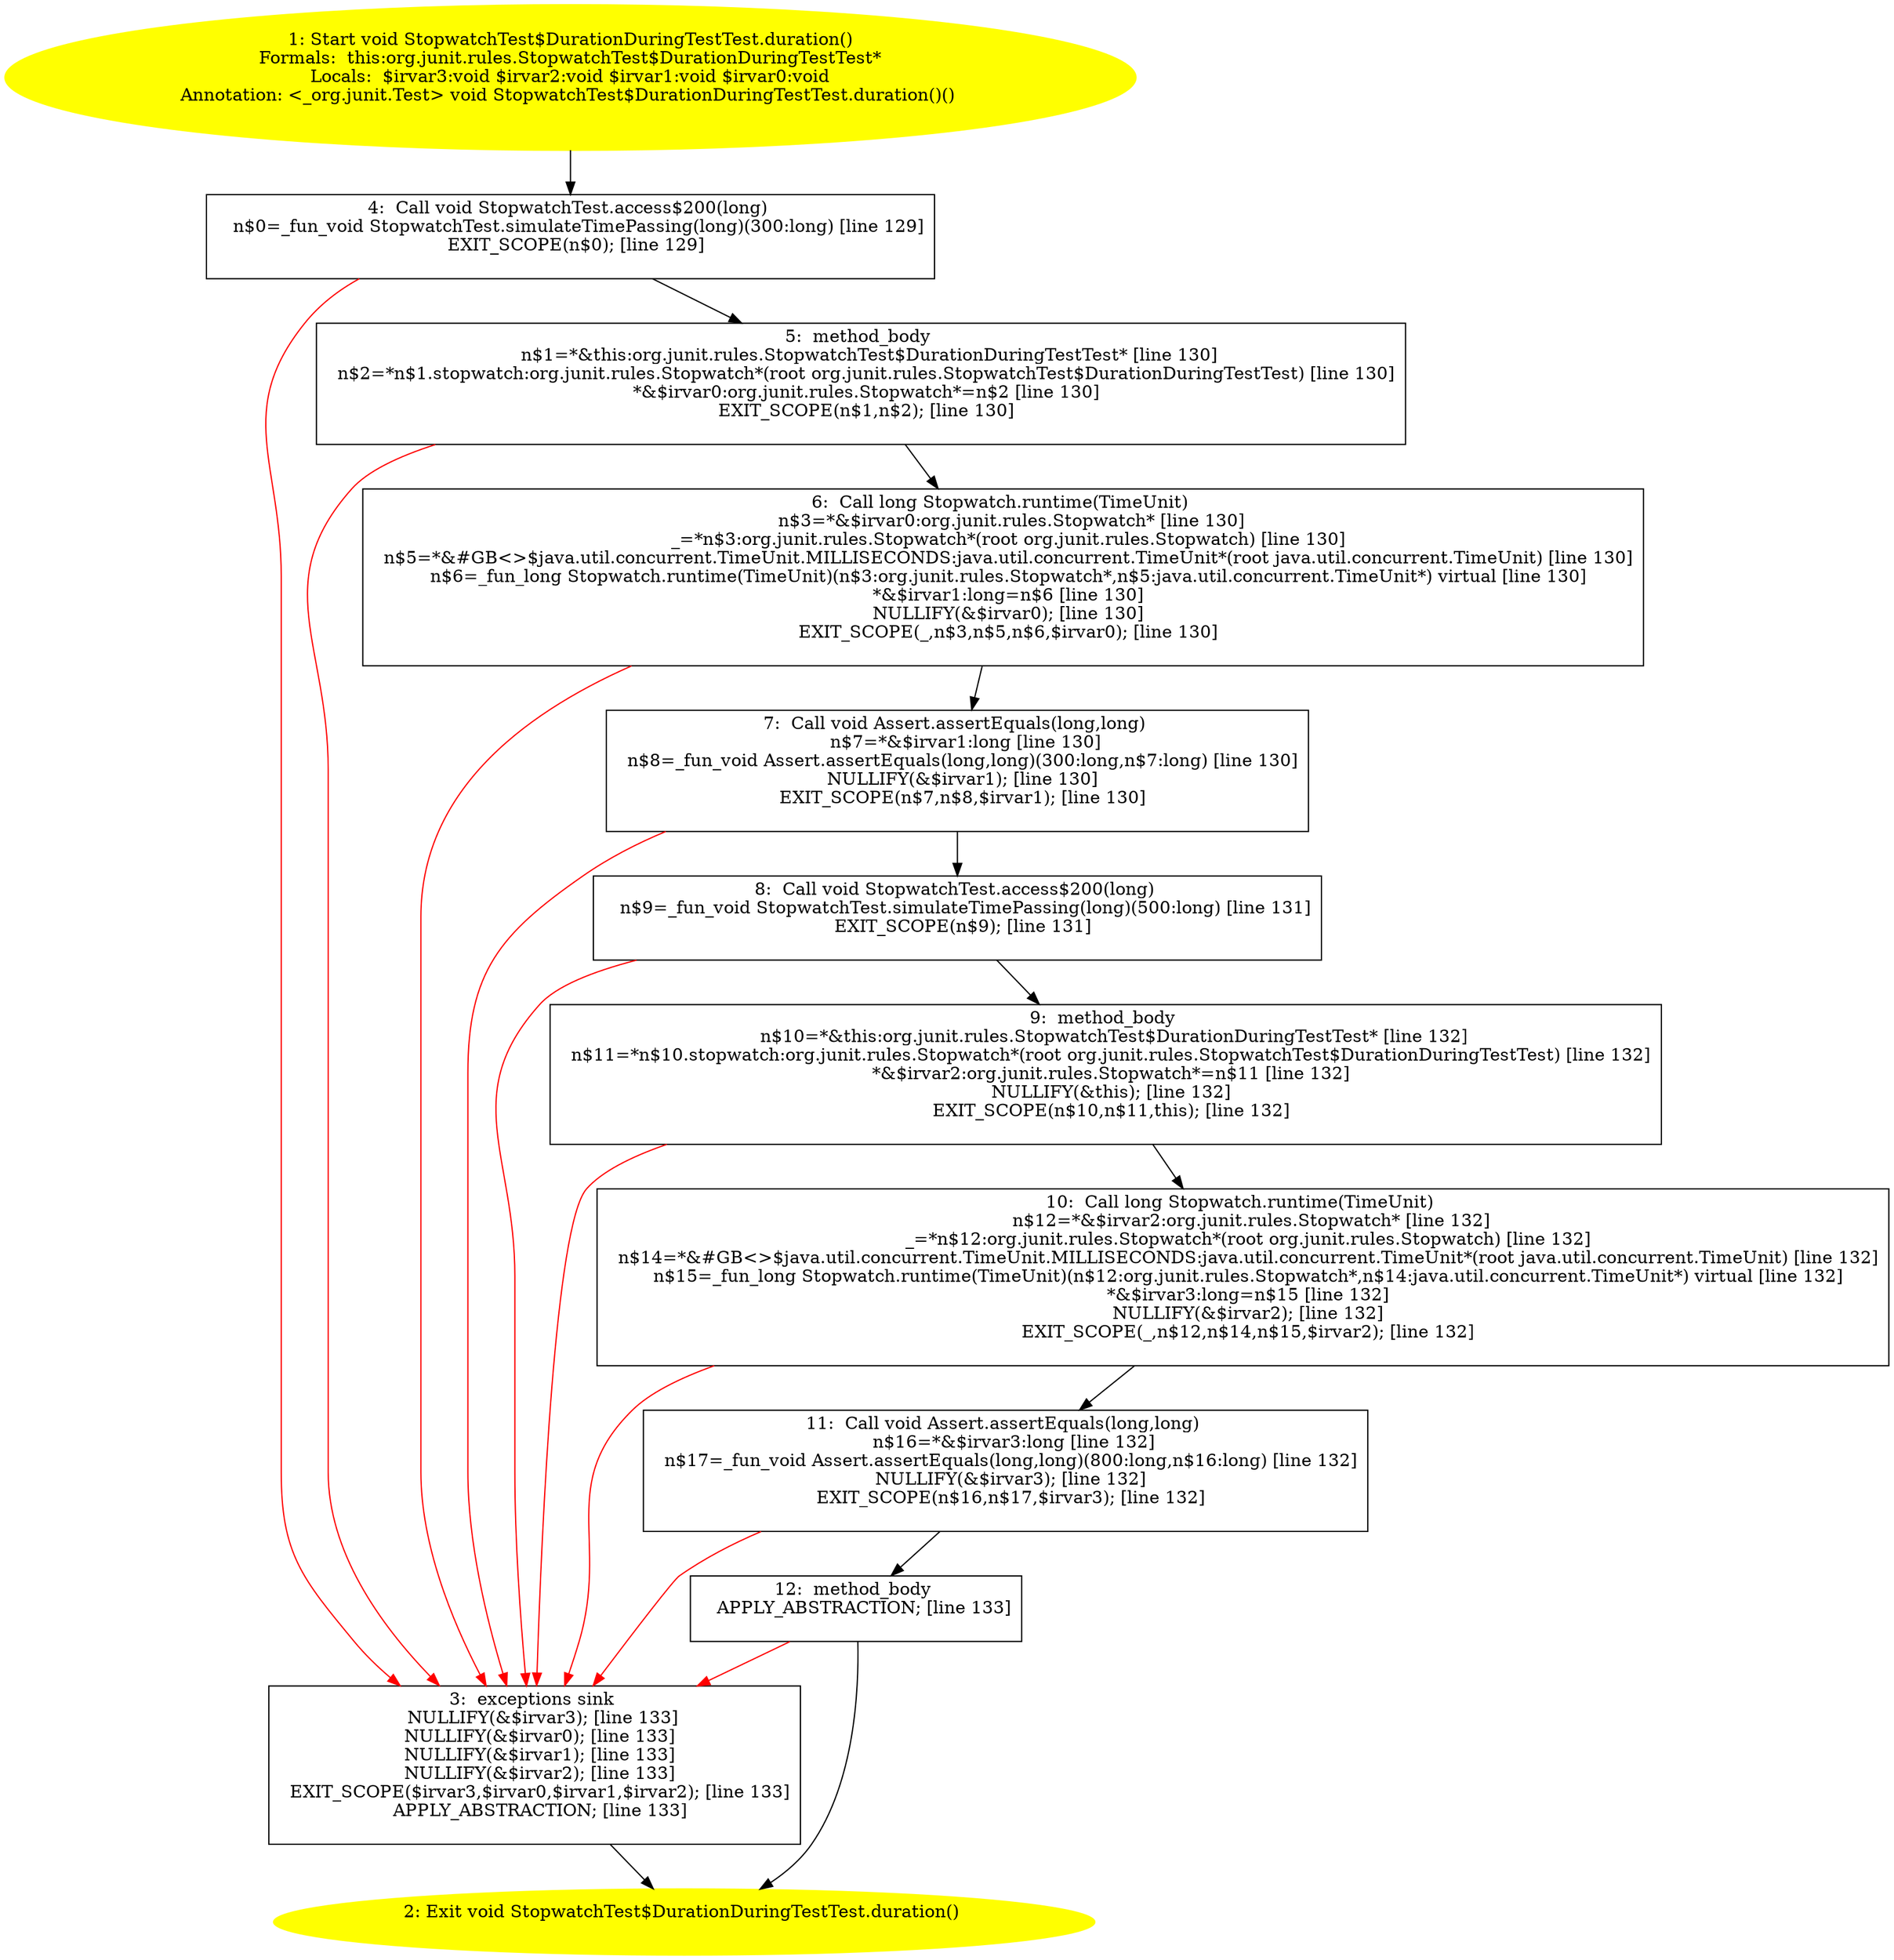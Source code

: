 /* @generated */
digraph cfg {
"org.junit.rules.StopwatchTest$DurationDuringTestTest.duration():void.07fa67c126b5fffdbc01d3941c60e129_1" [label="1: Start void StopwatchTest$DurationDuringTestTest.duration()\nFormals:  this:org.junit.rules.StopwatchTest$DurationDuringTestTest*\nLocals:  $irvar3:void $irvar2:void $irvar1:void $irvar0:void\nAnnotation: <_org.junit.Test> void StopwatchTest$DurationDuringTestTest.duration()() \n  " color=yellow style=filled]
	

	 "org.junit.rules.StopwatchTest$DurationDuringTestTest.duration():void.07fa67c126b5fffdbc01d3941c60e129_1" -> "org.junit.rules.StopwatchTest$DurationDuringTestTest.duration():void.07fa67c126b5fffdbc01d3941c60e129_4" ;
"org.junit.rules.StopwatchTest$DurationDuringTestTest.duration():void.07fa67c126b5fffdbc01d3941c60e129_2" [label="2: Exit void StopwatchTest$DurationDuringTestTest.duration() \n  " color=yellow style=filled]
	

"org.junit.rules.StopwatchTest$DurationDuringTestTest.duration():void.07fa67c126b5fffdbc01d3941c60e129_3" [label="3:  exceptions sink \n   NULLIFY(&$irvar3); [line 133]\n  NULLIFY(&$irvar0); [line 133]\n  NULLIFY(&$irvar1); [line 133]\n  NULLIFY(&$irvar2); [line 133]\n  EXIT_SCOPE($irvar3,$irvar0,$irvar1,$irvar2); [line 133]\n  APPLY_ABSTRACTION; [line 133]\n " shape="box"]
	

	 "org.junit.rules.StopwatchTest$DurationDuringTestTest.duration():void.07fa67c126b5fffdbc01d3941c60e129_3" -> "org.junit.rules.StopwatchTest$DurationDuringTestTest.duration():void.07fa67c126b5fffdbc01d3941c60e129_2" ;
"org.junit.rules.StopwatchTest$DurationDuringTestTest.duration():void.07fa67c126b5fffdbc01d3941c60e129_4" [label="4:  Call void StopwatchTest.access$200(long) \n   n$0=_fun_void StopwatchTest.simulateTimePassing(long)(300:long) [line 129]\n  EXIT_SCOPE(n$0); [line 129]\n " shape="box"]
	

	 "org.junit.rules.StopwatchTest$DurationDuringTestTest.duration():void.07fa67c126b5fffdbc01d3941c60e129_4" -> "org.junit.rules.StopwatchTest$DurationDuringTestTest.duration():void.07fa67c126b5fffdbc01d3941c60e129_5" ;
	 "org.junit.rules.StopwatchTest$DurationDuringTestTest.duration():void.07fa67c126b5fffdbc01d3941c60e129_4" -> "org.junit.rules.StopwatchTest$DurationDuringTestTest.duration():void.07fa67c126b5fffdbc01d3941c60e129_3" [color="red" ];
"org.junit.rules.StopwatchTest$DurationDuringTestTest.duration():void.07fa67c126b5fffdbc01d3941c60e129_5" [label="5:  method_body \n   n$1=*&this:org.junit.rules.StopwatchTest$DurationDuringTestTest* [line 130]\n  n$2=*n$1.stopwatch:org.junit.rules.Stopwatch*(root org.junit.rules.StopwatchTest$DurationDuringTestTest) [line 130]\n  *&$irvar0:org.junit.rules.Stopwatch*=n$2 [line 130]\n  EXIT_SCOPE(n$1,n$2); [line 130]\n " shape="box"]
	

	 "org.junit.rules.StopwatchTest$DurationDuringTestTest.duration():void.07fa67c126b5fffdbc01d3941c60e129_5" -> "org.junit.rules.StopwatchTest$DurationDuringTestTest.duration():void.07fa67c126b5fffdbc01d3941c60e129_6" ;
	 "org.junit.rules.StopwatchTest$DurationDuringTestTest.duration():void.07fa67c126b5fffdbc01d3941c60e129_5" -> "org.junit.rules.StopwatchTest$DurationDuringTestTest.duration():void.07fa67c126b5fffdbc01d3941c60e129_3" [color="red" ];
"org.junit.rules.StopwatchTest$DurationDuringTestTest.duration():void.07fa67c126b5fffdbc01d3941c60e129_6" [label="6:  Call long Stopwatch.runtime(TimeUnit) \n   n$3=*&$irvar0:org.junit.rules.Stopwatch* [line 130]\n  _=*n$3:org.junit.rules.Stopwatch*(root org.junit.rules.Stopwatch) [line 130]\n  n$5=*&#GB<>$java.util.concurrent.TimeUnit.MILLISECONDS:java.util.concurrent.TimeUnit*(root java.util.concurrent.TimeUnit) [line 130]\n  n$6=_fun_long Stopwatch.runtime(TimeUnit)(n$3:org.junit.rules.Stopwatch*,n$5:java.util.concurrent.TimeUnit*) virtual [line 130]\n  *&$irvar1:long=n$6 [line 130]\n  NULLIFY(&$irvar0); [line 130]\n  EXIT_SCOPE(_,n$3,n$5,n$6,$irvar0); [line 130]\n " shape="box"]
	

	 "org.junit.rules.StopwatchTest$DurationDuringTestTest.duration():void.07fa67c126b5fffdbc01d3941c60e129_6" -> "org.junit.rules.StopwatchTest$DurationDuringTestTest.duration():void.07fa67c126b5fffdbc01d3941c60e129_7" ;
	 "org.junit.rules.StopwatchTest$DurationDuringTestTest.duration():void.07fa67c126b5fffdbc01d3941c60e129_6" -> "org.junit.rules.StopwatchTest$DurationDuringTestTest.duration():void.07fa67c126b5fffdbc01d3941c60e129_3" [color="red" ];
"org.junit.rules.StopwatchTest$DurationDuringTestTest.duration():void.07fa67c126b5fffdbc01d3941c60e129_7" [label="7:  Call void Assert.assertEquals(long,long) \n   n$7=*&$irvar1:long [line 130]\n  n$8=_fun_void Assert.assertEquals(long,long)(300:long,n$7:long) [line 130]\n  NULLIFY(&$irvar1); [line 130]\n  EXIT_SCOPE(n$7,n$8,$irvar1); [line 130]\n " shape="box"]
	

	 "org.junit.rules.StopwatchTest$DurationDuringTestTest.duration():void.07fa67c126b5fffdbc01d3941c60e129_7" -> "org.junit.rules.StopwatchTest$DurationDuringTestTest.duration():void.07fa67c126b5fffdbc01d3941c60e129_8" ;
	 "org.junit.rules.StopwatchTest$DurationDuringTestTest.duration():void.07fa67c126b5fffdbc01d3941c60e129_7" -> "org.junit.rules.StopwatchTest$DurationDuringTestTest.duration():void.07fa67c126b5fffdbc01d3941c60e129_3" [color="red" ];
"org.junit.rules.StopwatchTest$DurationDuringTestTest.duration():void.07fa67c126b5fffdbc01d3941c60e129_8" [label="8:  Call void StopwatchTest.access$200(long) \n   n$9=_fun_void StopwatchTest.simulateTimePassing(long)(500:long) [line 131]\n  EXIT_SCOPE(n$9); [line 131]\n " shape="box"]
	

	 "org.junit.rules.StopwatchTest$DurationDuringTestTest.duration():void.07fa67c126b5fffdbc01d3941c60e129_8" -> "org.junit.rules.StopwatchTest$DurationDuringTestTest.duration():void.07fa67c126b5fffdbc01d3941c60e129_9" ;
	 "org.junit.rules.StopwatchTest$DurationDuringTestTest.duration():void.07fa67c126b5fffdbc01d3941c60e129_8" -> "org.junit.rules.StopwatchTest$DurationDuringTestTest.duration():void.07fa67c126b5fffdbc01d3941c60e129_3" [color="red" ];
"org.junit.rules.StopwatchTest$DurationDuringTestTest.duration():void.07fa67c126b5fffdbc01d3941c60e129_9" [label="9:  method_body \n   n$10=*&this:org.junit.rules.StopwatchTest$DurationDuringTestTest* [line 132]\n  n$11=*n$10.stopwatch:org.junit.rules.Stopwatch*(root org.junit.rules.StopwatchTest$DurationDuringTestTest) [line 132]\n  *&$irvar2:org.junit.rules.Stopwatch*=n$11 [line 132]\n  NULLIFY(&this); [line 132]\n  EXIT_SCOPE(n$10,n$11,this); [line 132]\n " shape="box"]
	

	 "org.junit.rules.StopwatchTest$DurationDuringTestTest.duration():void.07fa67c126b5fffdbc01d3941c60e129_9" -> "org.junit.rules.StopwatchTest$DurationDuringTestTest.duration():void.07fa67c126b5fffdbc01d3941c60e129_10" ;
	 "org.junit.rules.StopwatchTest$DurationDuringTestTest.duration():void.07fa67c126b5fffdbc01d3941c60e129_9" -> "org.junit.rules.StopwatchTest$DurationDuringTestTest.duration():void.07fa67c126b5fffdbc01d3941c60e129_3" [color="red" ];
"org.junit.rules.StopwatchTest$DurationDuringTestTest.duration():void.07fa67c126b5fffdbc01d3941c60e129_10" [label="10:  Call long Stopwatch.runtime(TimeUnit) \n   n$12=*&$irvar2:org.junit.rules.Stopwatch* [line 132]\n  _=*n$12:org.junit.rules.Stopwatch*(root org.junit.rules.Stopwatch) [line 132]\n  n$14=*&#GB<>$java.util.concurrent.TimeUnit.MILLISECONDS:java.util.concurrent.TimeUnit*(root java.util.concurrent.TimeUnit) [line 132]\n  n$15=_fun_long Stopwatch.runtime(TimeUnit)(n$12:org.junit.rules.Stopwatch*,n$14:java.util.concurrent.TimeUnit*) virtual [line 132]\n  *&$irvar3:long=n$15 [line 132]\n  NULLIFY(&$irvar2); [line 132]\n  EXIT_SCOPE(_,n$12,n$14,n$15,$irvar2); [line 132]\n " shape="box"]
	

	 "org.junit.rules.StopwatchTest$DurationDuringTestTest.duration():void.07fa67c126b5fffdbc01d3941c60e129_10" -> "org.junit.rules.StopwatchTest$DurationDuringTestTest.duration():void.07fa67c126b5fffdbc01d3941c60e129_11" ;
	 "org.junit.rules.StopwatchTest$DurationDuringTestTest.duration():void.07fa67c126b5fffdbc01d3941c60e129_10" -> "org.junit.rules.StopwatchTest$DurationDuringTestTest.duration():void.07fa67c126b5fffdbc01d3941c60e129_3" [color="red" ];
"org.junit.rules.StopwatchTest$DurationDuringTestTest.duration():void.07fa67c126b5fffdbc01d3941c60e129_11" [label="11:  Call void Assert.assertEquals(long,long) \n   n$16=*&$irvar3:long [line 132]\n  n$17=_fun_void Assert.assertEquals(long,long)(800:long,n$16:long) [line 132]\n  NULLIFY(&$irvar3); [line 132]\n  EXIT_SCOPE(n$16,n$17,$irvar3); [line 132]\n " shape="box"]
	

	 "org.junit.rules.StopwatchTest$DurationDuringTestTest.duration():void.07fa67c126b5fffdbc01d3941c60e129_11" -> "org.junit.rules.StopwatchTest$DurationDuringTestTest.duration():void.07fa67c126b5fffdbc01d3941c60e129_12" ;
	 "org.junit.rules.StopwatchTest$DurationDuringTestTest.duration():void.07fa67c126b5fffdbc01d3941c60e129_11" -> "org.junit.rules.StopwatchTest$DurationDuringTestTest.duration():void.07fa67c126b5fffdbc01d3941c60e129_3" [color="red" ];
"org.junit.rules.StopwatchTest$DurationDuringTestTest.duration():void.07fa67c126b5fffdbc01d3941c60e129_12" [label="12:  method_body \n   APPLY_ABSTRACTION; [line 133]\n " shape="box"]
	

	 "org.junit.rules.StopwatchTest$DurationDuringTestTest.duration():void.07fa67c126b5fffdbc01d3941c60e129_12" -> "org.junit.rules.StopwatchTest$DurationDuringTestTest.duration():void.07fa67c126b5fffdbc01d3941c60e129_2" ;
	 "org.junit.rules.StopwatchTest$DurationDuringTestTest.duration():void.07fa67c126b5fffdbc01d3941c60e129_12" -> "org.junit.rules.StopwatchTest$DurationDuringTestTest.duration():void.07fa67c126b5fffdbc01d3941c60e129_3" [color="red" ];
}
